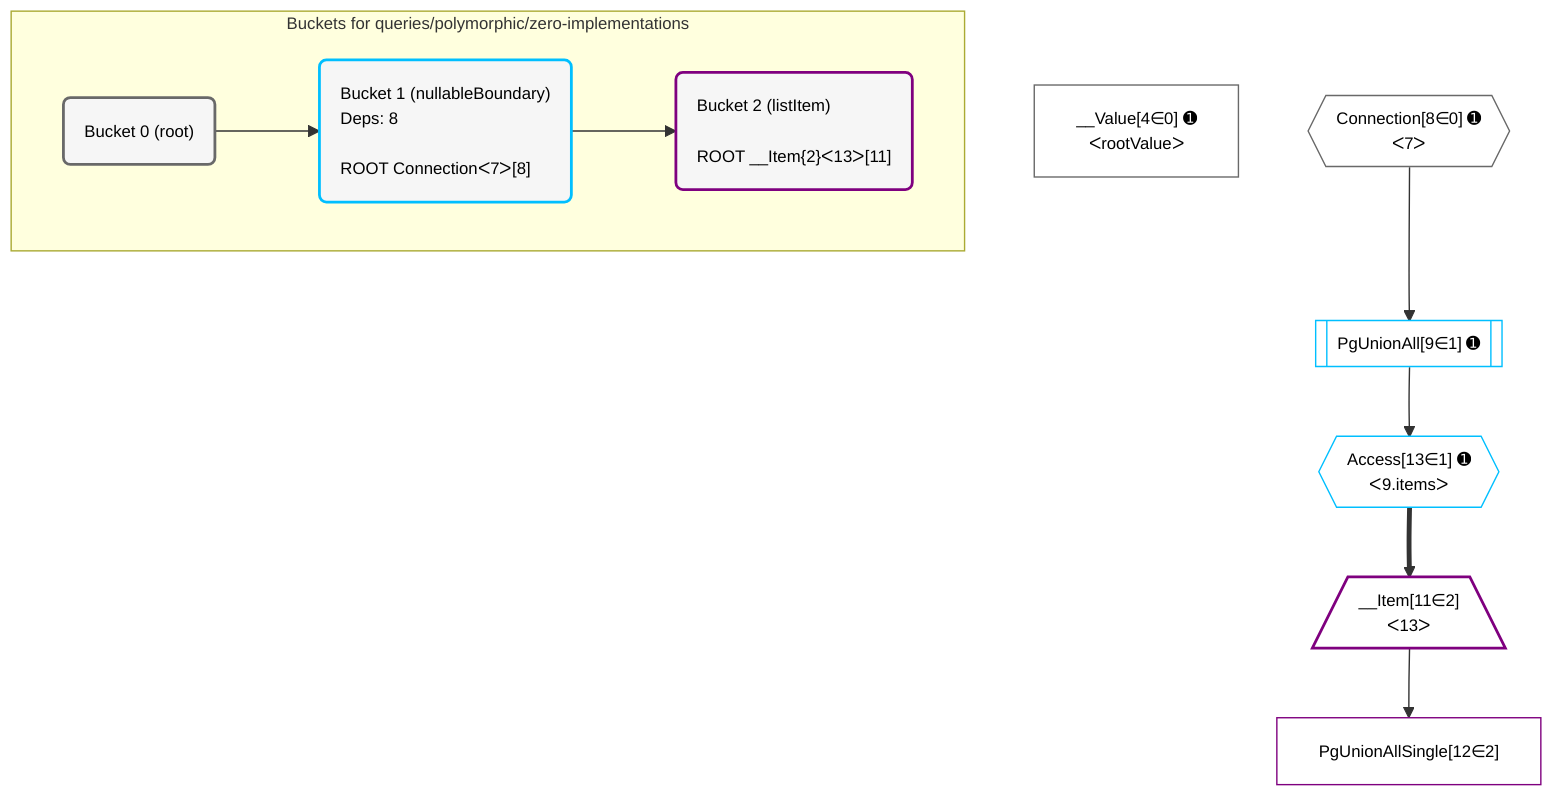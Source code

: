 %%{init: {'themeVariables': { 'fontSize': '12px'}}}%%
graph TD
    classDef path fill:#eee,stroke:#000,color:#000
    classDef plan fill:#fff,stroke-width:1px,color:#000
    classDef itemplan fill:#fff,stroke-width:2px,color:#000
    classDef unbatchedplan fill:#dff,stroke-width:1px,color:#000
    classDef sideeffectplan fill:#fcc,stroke-width:2px,color:#000
    classDef bucket fill:#f6f6f6,color:#000,stroke-width:2px,text-align:left


    %% plan dependencies
    __Value4["__Value[4∈0] ➊<br />ᐸrootValueᐳ"]:::plan
    Connection8{{"Connection[8∈0] ➊<br />ᐸ7ᐳ"}}:::plan
    PgUnionAll9[["PgUnionAll[9∈1] ➊"]]:::plan
    Connection8 --> PgUnionAll9
    Access13{{"Access[13∈1] ➊<br />ᐸ9.itemsᐳ"}}:::plan
    PgUnionAll9 --> Access13
    __Item11[/"__Item[11∈2]<br />ᐸ13ᐳ"\]:::itemplan
    Access13 ==> __Item11
    PgUnionAllSingle12["PgUnionAllSingle[12∈2]"]:::plan
    __Item11 --> PgUnionAllSingle12

    %% define steps

    subgraph "Buckets for queries/polymorphic/zero-implementations"
    Bucket0("Bucket 0 (root)"):::bucket
    classDef bucket0 stroke:#696969
    class Bucket0,__Value4,Connection8 bucket0
    Bucket1("Bucket 1 (nullableBoundary)<br />Deps: 8<br /><br />ROOT Connectionᐸ7ᐳ[8]"):::bucket
    classDef bucket1 stroke:#00bfff
    class Bucket1,PgUnionAll9,Access13 bucket1
    Bucket2("Bucket 2 (listItem)<br /><br />ROOT __Item{2}ᐸ13ᐳ[11]"):::bucket
    classDef bucket2 stroke:#7f007f
    class Bucket2,__Item11,PgUnionAllSingle12 bucket2
    Bucket0 --> Bucket1
    Bucket1 --> Bucket2
    end